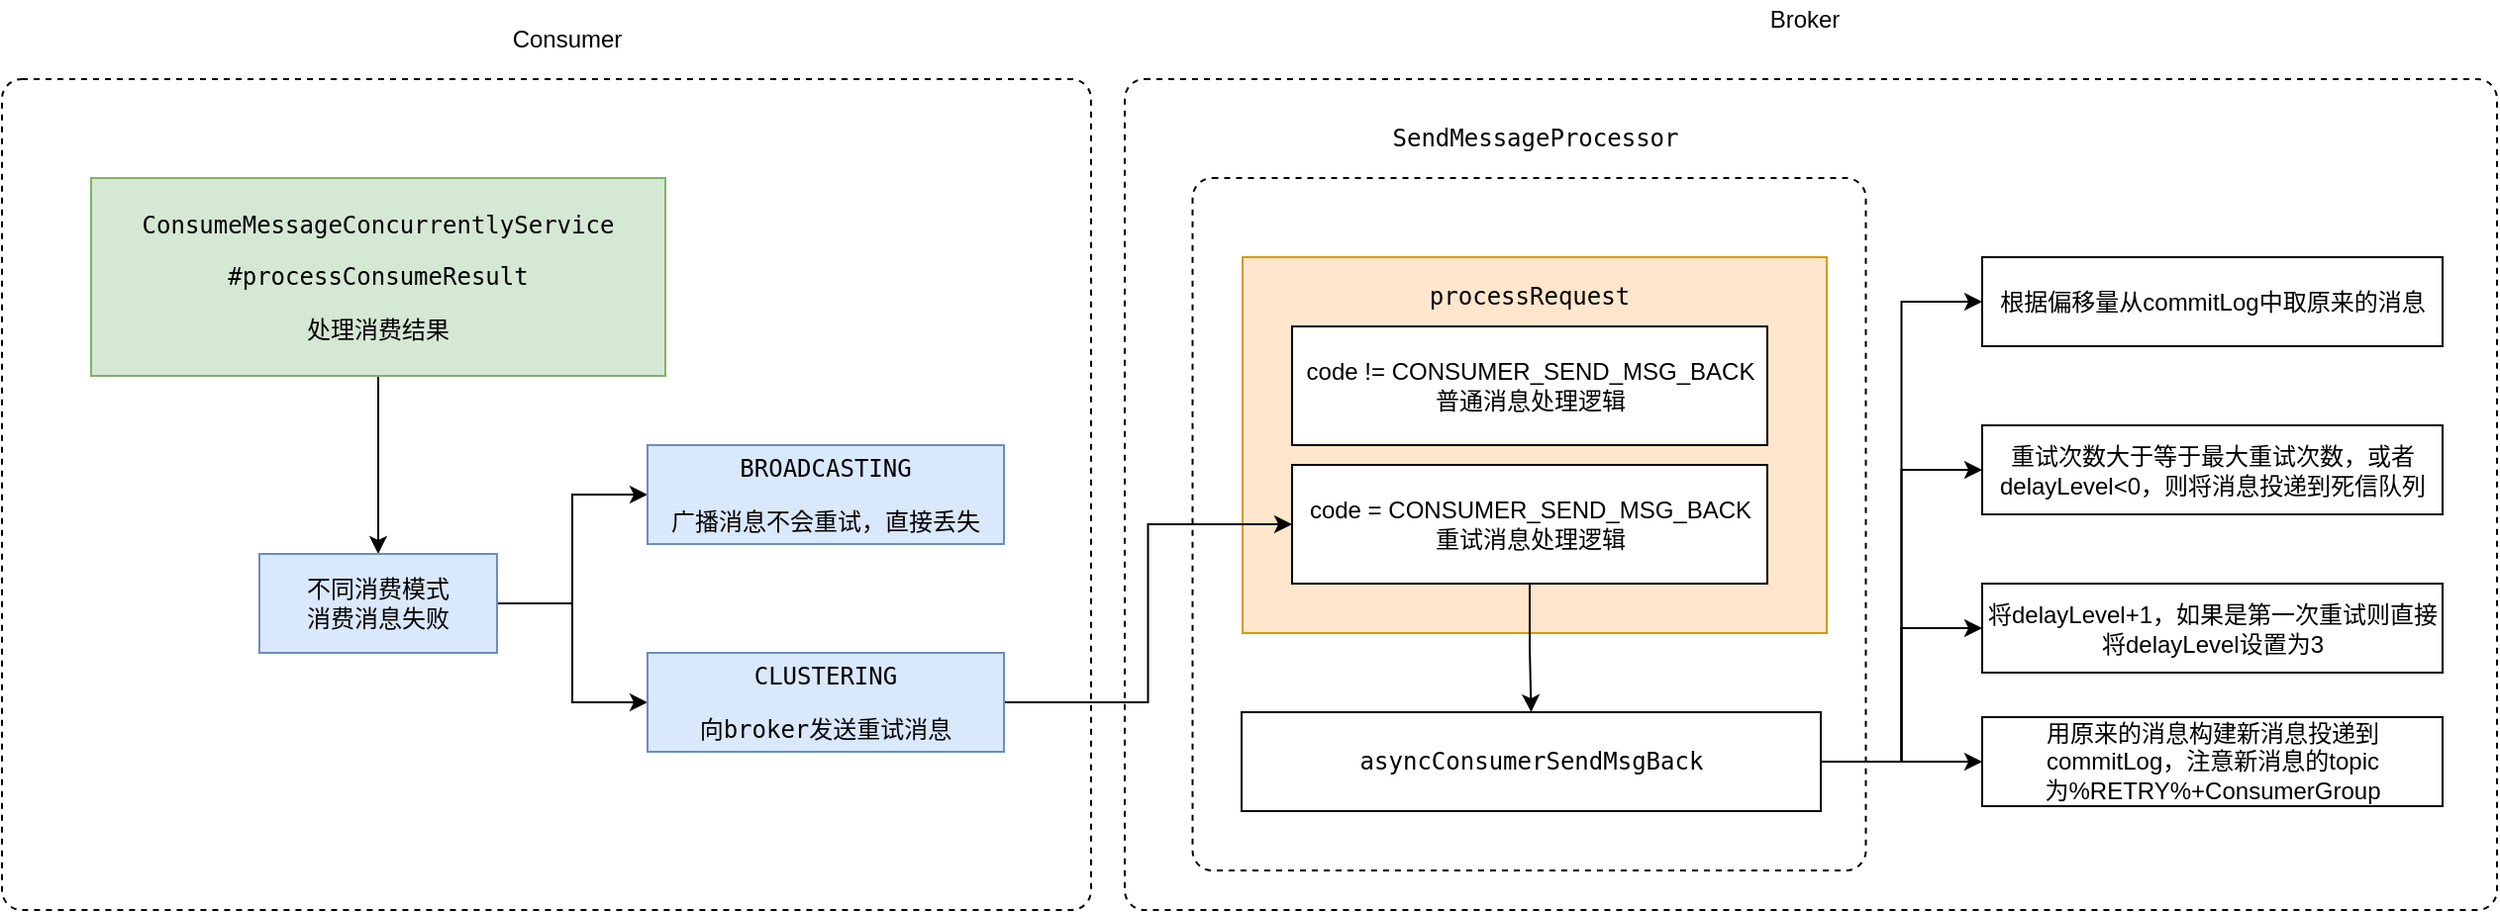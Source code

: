 <mxfile version="15.7.4" type="github">
  <diagram id="Kwm_fEa2-pcgA2kAr1cK" name="Page-1">
    <mxGraphModel dx="1426" dy="771" grid="1" gridSize="10" guides="1" tooltips="1" connect="1" arrows="1" fold="1" page="1" pageScale="1" pageWidth="827" pageHeight="1169" math="0" shadow="0">
      <root>
        <mxCell id="0" />
        <mxCell id="1" parent="0" />
        <mxCell id="iKdCS__0O2Cf2V8k1GK7-8" value="" style="html=1;align=center;verticalAlign=top;rounded=1;absoluteArcSize=1;arcSize=20;dashed=1;" vertex="1" parent="1">
          <mxGeometry x="827" y="550" width="693" height="420" as="geometry" />
        </mxCell>
        <mxCell id="iKdCS__0O2Cf2V8k1GK7-7" value="" style="html=1;align=center;verticalAlign=top;rounded=1;absoluteArcSize=1;arcSize=20;dashed=1;" vertex="1" parent="1">
          <mxGeometry x="260" y="550" width="550" height="420" as="geometry" />
        </mxCell>
        <mxCell id="ZRjqzRYn3f4sl30wHZdL-14" value="" style="html=1;align=center;verticalAlign=top;rounded=1;absoluteArcSize=1;arcSize=20;dashed=1;" parent="1" vertex="1">
          <mxGeometry x="861.25" y="600" width="340" height="350" as="geometry" />
        </mxCell>
        <mxCell id="ZRjqzRYn3f4sl30wHZdL-18" value="" style="rounded=0;whiteSpace=wrap;html=1;fillColor=#ffe6cc;strokeColor=#d79b00;" parent="1" vertex="1">
          <mxGeometry x="886.5" y="640" width="295" height="190" as="geometry" />
        </mxCell>
        <mxCell id="iKdCS__0O2Cf2V8k1GK7-15" style="edgeStyle=orthogonalEdgeStyle;rounded=0;orthogonalLoop=1;jettySize=auto;html=1;exitX=0.5;exitY=1;exitDx=0;exitDy=0;entryX=0.5;entryY=0;entryDx=0;entryDy=0;" edge="1" parent="1" source="ZRjqzRYn3f4sl30wHZdL-6" target="ZRjqzRYn3f4sl30wHZdL-10">
          <mxGeometry relative="1" as="geometry" />
        </mxCell>
        <mxCell id="ZRjqzRYn3f4sl30wHZdL-6" value="&lt;pre&gt;ConsumeMessageConcurrentlyService&lt;/pre&gt;&lt;pre&gt;#processConsumeResult&lt;/pre&gt;&lt;pre&gt;处理消费结果&lt;/pre&gt;" style="rounded=0;whiteSpace=wrap;html=1;fillColor=#d5e8d4;strokeColor=#82b366;" parent="1" vertex="1">
          <mxGeometry x="305" y="600" width="290" height="100" as="geometry" />
        </mxCell>
        <mxCell id="ZRjqzRYn3f4sl30wHZdL-8" style="edgeStyle=orthogonalEdgeStyle;rounded=0;orthogonalLoop=1;jettySize=auto;html=1;exitX=1;exitY=0.5;exitDx=0;exitDy=0;entryX=0;entryY=0.5;entryDx=0;entryDy=0;" parent="1" source="ZRjqzRYn3f4sl30wHZdL-10" target="ZRjqzRYn3f4sl30wHZdL-11" edge="1">
          <mxGeometry relative="1" as="geometry" />
        </mxCell>
        <mxCell id="ZRjqzRYn3f4sl30wHZdL-9" style="edgeStyle=orthogonalEdgeStyle;rounded=0;orthogonalLoop=1;jettySize=auto;html=1;exitX=1;exitY=0.5;exitDx=0;exitDy=0;" parent="1" source="ZRjqzRYn3f4sl30wHZdL-10" target="ZRjqzRYn3f4sl30wHZdL-12" edge="1">
          <mxGeometry relative="1" as="geometry" />
        </mxCell>
        <mxCell id="ZRjqzRYn3f4sl30wHZdL-10" value="不同消费模式&lt;br&gt;消费消息失败" style="rounded=0;whiteSpace=wrap;html=1;fillColor=#dae8fc;strokeColor=#6c8ebf;" parent="1" vertex="1">
          <mxGeometry x="390" y="790" width="120" height="50" as="geometry" />
        </mxCell>
        <mxCell id="ZRjqzRYn3f4sl30wHZdL-11" value="&lt;pre&gt;BROADCASTING&lt;/pre&gt;&lt;pre&gt;广播消息不会重试，直接丢失&lt;/pre&gt;" style="rounded=0;whiteSpace=wrap;html=1;fillColor=#dae8fc;strokeColor=#6c8ebf;" parent="1" vertex="1">
          <mxGeometry x="586" y="735" width="180" height="50" as="geometry" />
        </mxCell>
        <mxCell id="iKdCS__0O2Cf2V8k1GK7-5" style="edgeStyle=orthogonalEdgeStyle;rounded=0;orthogonalLoop=1;jettySize=auto;html=1;exitX=1;exitY=0.5;exitDx=0;exitDy=0;entryX=0;entryY=0.5;entryDx=0;entryDy=0;" edge="1" parent="1" source="ZRjqzRYn3f4sl30wHZdL-12" target="ZRjqzRYn3f4sl30wHZdL-17">
          <mxGeometry relative="1" as="geometry" />
        </mxCell>
        <mxCell id="ZRjqzRYn3f4sl30wHZdL-12" value="&lt;pre&gt;CLUSTERING&lt;/pre&gt;&lt;pre&gt;向broker发送重试消息&lt;/pre&gt;" style="rounded=0;whiteSpace=wrap;html=1;fillColor=#dae8fc;strokeColor=#6c8ebf;" parent="1" vertex="1">
          <mxGeometry x="586" y="840" width="180" height="50" as="geometry" />
        </mxCell>
        <mxCell id="ZRjqzRYn3f4sl30wHZdL-15" value="&lt;pre&gt;SendMessageProcessor&lt;/pre&gt;" style="text;html=1;align=center;verticalAlign=middle;resizable=0;points=[];autosize=1;strokeColor=none;fillColor=none;" parent="1" vertex="1">
          <mxGeometry x="953.75" y="560" width="160" height="40" as="geometry" />
        </mxCell>
        <mxCell id="ZRjqzRYn3f4sl30wHZdL-16" value="code !=&amp;nbsp;CONSUMER_SEND_MSG_BACK&lt;br&gt;普通消息处理逻辑" style="rounded=0;whiteSpace=wrap;html=1;" parent="1" vertex="1">
          <mxGeometry x="911.5" y="675" width="240" height="60" as="geometry" />
        </mxCell>
        <mxCell id="iKdCS__0O2Cf2V8k1GK7-6" style="edgeStyle=orthogonalEdgeStyle;rounded=0;orthogonalLoop=1;jettySize=auto;html=1;exitX=0.5;exitY=1;exitDx=0;exitDy=0;entryX=0.5;entryY=0;entryDx=0;entryDy=0;" edge="1" parent="1" source="ZRjqzRYn3f4sl30wHZdL-17" target="ZRjqzRYn3f4sl30wHZdL-21">
          <mxGeometry relative="1" as="geometry" />
        </mxCell>
        <mxCell id="ZRjqzRYn3f4sl30wHZdL-17" value="code =&amp;nbsp;CONSUMER_SEND_MSG_BACK&lt;br&gt;重试消息处理逻辑" style="rounded=0;whiteSpace=wrap;html=1;" parent="1" vertex="1">
          <mxGeometry x="911.5" y="745" width="240" height="60" as="geometry" />
        </mxCell>
        <mxCell id="ZRjqzRYn3f4sl30wHZdL-19" value="&lt;pre&gt;processRequest&lt;/pre&gt;" style="text;html=1;align=center;verticalAlign=middle;resizable=0;points=[];autosize=1;strokeColor=none;fillColor=none;" parent="1" vertex="1">
          <mxGeometry x="971.25" y="640" width="120" height="40" as="geometry" />
        </mxCell>
        <mxCell id="iKdCS__0O2Cf2V8k1GK7-11" style="edgeStyle=orthogonalEdgeStyle;rounded=0;orthogonalLoop=1;jettySize=auto;html=1;exitX=1;exitY=0.5;exitDx=0;exitDy=0;entryX=0;entryY=0.5;entryDx=0;entryDy=0;" edge="1" parent="1" source="ZRjqzRYn3f4sl30wHZdL-21" target="ZRjqzRYn3f4sl30wHZdL-24">
          <mxGeometry relative="1" as="geometry" />
        </mxCell>
        <mxCell id="iKdCS__0O2Cf2V8k1GK7-12" style="edgeStyle=orthogonalEdgeStyle;rounded=0;orthogonalLoop=1;jettySize=auto;html=1;exitX=1;exitY=0.5;exitDx=0;exitDy=0;entryX=0;entryY=0.5;entryDx=0;entryDy=0;" edge="1" parent="1" source="ZRjqzRYn3f4sl30wHZdL-21" target="iKdCS__0O2Cf2V8k1GK7-1">
          <mxGeometry relative="1" as="geometry" />
        </mxCell>
        <mxCell id="iKdCS__0O2Cf2V8k1GK7-13" style="edgeStyle=orthogonalEdgeStyle;rounded=0;orthogonalLoop=1;jettySize=auto;html=1;exitX=1;exitY=0.5;exitDx=0;exitDy=0;entryX=0;entryY=0.5;entryDx=0;entryDy=0;" edge="1" parent="1" source="ZRjqzRYn3f4sl30wHZdL-21" target="iKdCS__0O2Cf2V8k1GK7-2">
          <mxGeometry relative="1" as="geometry" />
        </mxCell>
        <mxCell id="iKdCS__0O2Cf2V8k1GK7-14" style="edgeStyle=orthogonalEdgeStyle;rounded=0;orthogonalLoop=1;jettySize=auto;html=1;exitX=1;exitY=0.5;exitDx=0;exitDy=0;entryX=0;entryY=0.5;entryDx=0;entryDy=0;" edge="1" parent="1" source="ZRjqzRYn3f4sl30wHZdL-21" target="iKdCS__0O2Cf2V8k1GK7-3">
          <mxGeometry relative="1" as="geometry" />
        </mxCell>
        <mxCell id="ZRjqzRYn3f4sl30wHZdL-21" value="&lt;pre&gt;asyncConsumerSendMsgBack&lt;/pre&gt;" style="rounded=0;whiteSpace=wrap;html=1;" parent="1" vertex="1">
          <mxGeometry x="886" y="870" width="292.5" height="50" as="geometry" />
        </mxCell>
        <mxCell id="ZRjqzRYn3f4sl30wHZdL-24" value="根据偏移量从commitLog中取原来的消息" style="rounded=0;whiteSpace=wrap;html=1;" parent="1" vertex="1">
          <mxGeometry x="1260" y="640" width="232.5" height="45" as="geometry" />
        </mxCell>
        <mxCell id="iKdCS__0O2Cf2V8k1GK7-1" value="重试次数大于等于最大重试次数，或者&lt;span style=&quot;text-align: justify&quot;&gt;delayLevel&amp;lt;0，则将消息投递到死信队列&lt;/span&gt;" style="rounded=0;whiteSpace=wrap;html=1;" vertex="1" parent="1">
          <mxGeometry x="1260" y="725" width="232.5" height="45" as="geometry" />
        </mxCell>
        <mxCell id="iKdCS__0O2Cf2V8k1GK7-2" value="将&lt;span style=&quot;text-align: justify&quot;&gt;delayLevel+1，如果是第一次重试则直接将&lt;/span&gt;&lt;span style=&quot;text-align: justify&quot;&gt;delayLevel设置为3&lt;/span&gt;" style="rounded=0;whiteSpace=wrap;html=1;" vertex="1" parent="1">
          <mxGeometry x="1260" y="805" width="232.5" height="45" as="geometry" />
        </mxCell>
        <mxCell id="iKdCS__0O2Cf2V8k1GK7-3" value="用原来的消息构建新消息投递到&lt;br&gt;commitLog，注意新消息的topic为&lt;span&gt;%RETRY%+ConsumerGroup&lt;/span&gt;" style="rounded=0;whiteSpace=wrap;html=1;" vertex="1" parent="1">
          <mxGeometry x="1260" y="872.5" width="232.5" height="45" as="geometry" />
        </mxCell>
        <mxCell id="iKdCS__0O2Cf2V8k1GK7-9" value="Consumer" style="text;html=1;align=center;verticalAlign=middle;resizable=0;points=[];autosize=1;strokeColor=none;fillColor=none;" vertex="1" parent="1">
          <mxGeometry x="510" y="520" width="70" height="20" as="geometry" />
        </mxCell>
        <mxCell id="iKdCS__0O2Cf2V8k1GK7-10" value="Broker" style="text;html=1;align=center;verticalAlign=middle;resizable=0;points=[];autosize=1;strokeColor=none;fillColor=none;" vertex="1" parent="1">
          <mxGeometry x="1145" y="510" width="50" height="20" as="geometry" />
        </mxCell>
      </root>
    </mxGraphModel>
  </diagram>
</mxfile>
